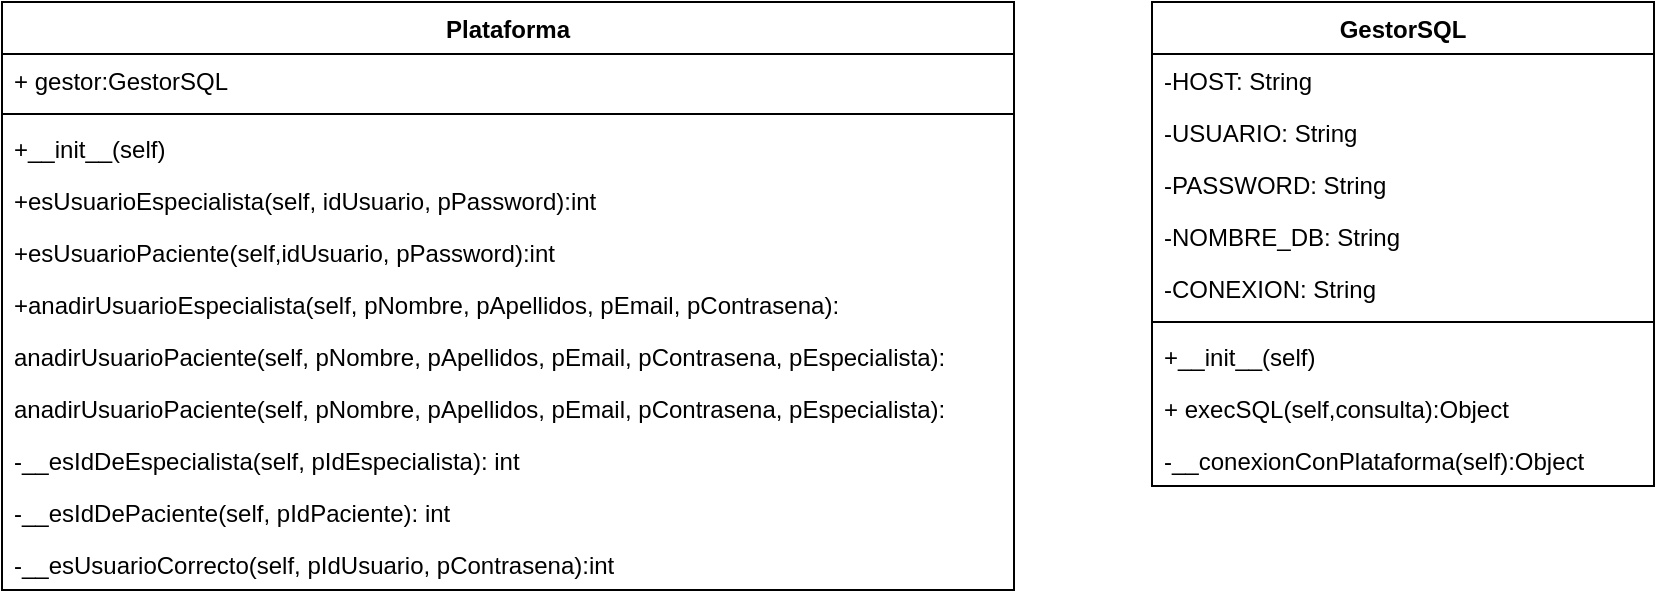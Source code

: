 <mxfile version="14.6.13" type="device"><diagram id="bTxnl6Gj8wP0MlunCI_s" name="Page-1"><mxGraphModel dx="460" dy="784" grid="0" gridSize="10" guides="1" tooltips="1" connect="1" arrows="1" fold="1" page="1" pageScale="1" pageWidth="827" pageHeight="1169" math="0" shadow="0"><root><mxCell id="0"/><mxCell id="1" parent="0"/><mxCell id="cXdiP5nFBhsocx00V7tc-1" value="Plataforma" style="swimlane;fontStyle=1;align=center;verticalAlign=top;childLayout=stackLayout;horizontal=1;startSize=26;horizontalStack=0;resizeParent=1;resizeParentMax=0;resizeLast=0;collapsible=1;marginBottom=0;" parent="1" vertex="1"><mxGeometry x="38" y="65" width="506" height="294" as="geometry"/></mxCell><mxCell id="cXdiP5nFBhsocx00V7tc-2" value="+ gestor:GestorSQL" style="text;strokeColor=none;fillColor=none;align=left;verticalAlign=top;spacingLeft=4;spacingRight=4;overflow=hidden;rotatable=0;points=[[0,0.5],[1,0.5]];portConstraint=eastwest;" parent="cXdiP5nFBhsocx00V7tc-1" vertex="1"><mxGeometry y="26" width="506" height="26" as="geometry"/></mxCell><mxCell id="cXdiP5nFBhsocx00V7tc-3" value="" style="line;strokeWidth=1;fillColor=none;align=left;verticalAlign=middle;spacingTop=-1;spacingLeft=3;spacingRight=3;rotatable=0;labelPosition=right;points=[];portConstraint=eastwest;" parent="cXdiP5nFBhsocx00V7tc-1" vertex="1"><mxGeometry y="52" width="506" height="8" as="geometry"/></mxCell><mxCell id="o_B-OSjr3bAn6SI8TWHm-3" value="+__init__(self)" style="text;strokeColor=none;fillColor=none;align=left;verticalAlign=top;spacingLeft=4;spacingRight=4;overflow=hidden;rotatable=0;points=[[0,0.5],[1,0.5]];portConstraint=eastwest;" parent="cXdiP5nFBhsocx00V7tc-1" vertex="1"><mxGeometry y="60" width="506" height="26" as="geometry"/></mxCell><mxCell id="cXdiP5nFBhsocx00V7tc-4" value="+esUsuarioEspecialista(self, idUsuario, pPassword):int" style="text;strokeColor=none;fillColor=none;align=left;verticalAlign=top;spacingLeft=4;spacingRight=4;overflow=hidden;rotatable=0;points=[[0,0.5],[1,0.5]];portConstraint=eastwest;" parent="cXdiP5nFBhsocx00V7tc-1" vertex="1"><mxGeometry y="86" width="506" height="26" as="geometry"/></mxCell><mxCell id="cXdiP5nFBhsocx00V7tc-9" value="+esUsuarioPaciente(self,idUsuario, pPassword):int" style="text;strokeColor=none;fillColor=none;align=left;verticalAlign=top;spacingLeft=4;spacingRight=4;overflow=hidden;rotatable=0;points=[[0,0.5],[1,0.5]];portConstraint=eastwest;" parent="cXdiP5nFBhsocx00V7tc-1" vertex="1"><mxGeometry y="112" width="506" height="26" as="geometry"/></mxCell><mxCell id="sJA9CwSJzgcLRBn1E6Sh-1" value="+anadirUsuarioEspecialista(self, pNombre, pApellidos, pEmail, pContrasena):&#10;" style="text;strokeColor=none;fillColor=none;align=left;verticalAlign=top;spacingLeft=4;spacingRight=4;overflow=hidden;rotatable=0;points=[[0,0.5],[1,0.5]];portConstraint=eastwest;" vertex="1" parent="cXdiP5nFBhsocx00V7tc-1"><mxGeometry y="138" width="506" height="26" as="geometry"/></mxCell><mxCell id="sJA9CwSJzgcLRBn1E6Sh-2" value="anadirUsuarioPaciente(self, pNombre, pApellidos, pEmail, pContrasena, pEspecialista):&#10;" style="text;strokeColor=none;fillColor=none;align=left;verticalAlign=top;spacingLeft=4;spacingRight=4;overflow=hidden;rotatable=0;points=[[0,0.5],[1,0.5]];portConstraint=eastwest;" vertex="1" parent="cXdiP5nFBhsocx00V7tc-1"><mxGeometry y="164" width="506" height="26" as="geometry"/></mxCell><mxCell id="sJA9CwSJzgcLRBn1E6Sh-3" value="anadirUsuarioPaciente(self, pNombre, pApellidos, pEmail, pContrasena, pEspecialista):&#10;" style="text;strokeColor=none;fillColor=none;align=left;verticalAlign=top;spacingLeft=4;spacingRight=4;overflow=hidden;rotatable=0;points=[[0,0.5],[1,0.5]];portConstraint=eastwest;" vertex="1" parent="cXdiP5nFBhsocx00V7tc-1"><mxGeometry y="190" width="506" height="26" as="geometry"/></mxCell><mxCell id="sJA9CwSJzgcLRBn1E6Sh-4" value="-__esIdDeEspecialista(self, pIdEspecialista): int&#10;" style="text;strokeColor=none;fillColor=none;align=left;verticalAlign=top;spacingLeft=4;spacingRight=4;overflow=hidden;rotatable=0;points=[[0,0.5],[1,0.5]];portConstraint=eastwest;" vertex="1" parent="cXdiP5nFBhsocx00V7tc-1"><mxGeometry y="216" width="506" height="26" as="geometry"/></mxCell><mxCell id="sJA9CwSJzgcLRBn1E6Sh-5" value="-__esIdDePaciente(self, pIdPaciente): int&#10;" style="text;strokeColor=none;fillColor=none;align=left;verticalAlign=top;spacingLeft=4;spacingRight=4;overflow=hidden;rotatable=0;points=[[0,0.5],[1,0.5]];portConstraint=eastwest;" vertex="1" parent="cXdiP5nFBhsocx00V7tc-1"><mxGeometry y="242" width="506" height="26" as="geometry"/></mxCell><mxCell id="sJA9CwSJzgcLRBn1E6Sh-6" value="-__esUsuarioCorrecto(self, pIdUsuario, pContrasena):int&#10;&#10;" style="text;strokeColor=none;fillColor=none;align=left;verticalAlign=top;spacingLeft=4;spacingRight=4;overflow=hidden;rotatable=0;points=[[0,0.5],[1,0.5]];portConstraint=eastwest;" vertex="1" parent="cXdiP5nFBhsocx00V7tc-1"><mxGeometry y="268" width="506" height="26" as="geometry"/></mxCell><mxCell id="cXdiP5nFBhsocx00V7tc-5" value="GestorSQL" style="swimlane;fontStyle=1;align=center;verticalAlign=top;childLayout=stackLayout;horizontal=1;startSize=26;horizontalStack=0;resizeParent=1;resizeParentMax=0;resizeLast=0;collapsible=1;marginBottom=0;" parent="1" vertex="1"><mxGeometry x="613" y="65" width="251" height="242" as="geometry"/></mxCell><mxCell id="cXdiP5nFBhsocx00V7tc-6" value="-HOST: String&#10;" style="text;strokeColor=none;fillColor=none;align=left;verticalAlign=top;spacingLeft=4;spacingRight=4;overflow=hidden;rotatable=0;points=[[0,0.5],[1,0.5]];portConstraint=eastwest;" parent="cXdiP5nFBhsocx00V7tc-5" vertex="1"><mxGeometry y="26" width="251" height="26" as="geometry"/></mxCell><mxCell id="sJA9CwSJzgcLRBn1E6Sh-12" value="-USUARIO: String&#10;" style="text;strokeColor=none;fillColor=none;align=left;verticalAlign=top;spacingLeft=4;spacingRight=4;overflow=hidden;rotatable=0;points=[[0,0.5],[1,0.5]];portConstraint=eastwest;" vertex="1" parent="cXdiP5nFBhsocx00V7tc-5"><mxGeometry y="52" width="251" height="26" as="geometry"/></mxCell><mxCell id="sJA9CwSJzgcLRBn1E6Sh-10" value="-PASSWORD: String&#10;" style="text;strokeColor=none;fillColor=none;align=left;verticalAlign=top;spacingLeft=4;spacingRight=4;overflow=hidden;rotatable=0;points=[[0,0.5],[1,0.5]];portConstraint=eastwest;" vertex="1" parent="cXdiP5nFBhsocx00V7tc-5"><mxGeometry y="78" width="251" height="26" as="geometry"/></mxCell><mxCell id="sJA9CwSJzgcLRBn1E6Sh-13" value="-NOMBRE_DB: String&#10;" style="text;strokeColor=none;fillColor=none;align=left;verticalAlign=top;spacingLeft=4;spacingRight=4;overflow=hidden;rotatable=0;points=[[0,0.5],[1,0.5]];portConstraint=eastwest;" vertex="1" parent="cXdiP5nFBhsocx00V7tc-5"><mxGeometry y="104" width="251" height="26" as="geometry"/></mxCell><mxCell id="sJA9CwSJzgcLRBn1E6Sh-11" value="-CONEXION: String&#10;" style="text;strokeColor=none;fillColor=none;align=left;verticalAlign=top;spacingLeft=4;spacingRight=4;overflow=hidden;rotatable=0;points=[[0,0.5],[1,0.5]];portConstraint=eastwest;" vertex="1" parent="cXdiP5nFBhsocx00V7tc-5"><mxGeometry y="130" width="251" height="26" as="geometry"/></mxCell><mxCell id="cXdiP5nFBhsocx00V7tc-7" value="" style="line;strokeWidth=1;fillColor=none;align=left;verticalAlign=middle;spacingTop=-1;spacingLeft=3;spacingRight=3;rotatable=0;labelPosition=right;points=[];portConstraint=eastwest;" parent="cXdiP5nFBhsocx00V7tc-5" vertex="1"><mxGeometry y="156" width="251" height="8" as="geometry"/></mxCell><mxCell id="sJA9CwSJzgcLRBn1E6Sh-7" value="+__init__(self)" style="text;strokeColor=none;fillColor=none;align=left;verticalAlign=top;spacingLeft=4;spacingRight=4;overflow=hidden;rotatable=0;points=[[0,0.5],[1,0.5]];portConstraint=eastwest;" vertex="1" parent="cXdiP5nFBhsocx00V7tc-5"><mxGeometry y="164" width="251" height="26" as="geometry"/></mxCell><mxCell id="cXdiP5nFBhsocx00V7tc-8" value="+ execSQL(self,consulta):Object" style="text;strokeColor=none;fillColor=none;align=left;verticalAlign=top;spacingLeft=4;spacingRight=4;overflow=hidden;rotatable=0;points=[[0,0.5],[1,0.5]];portConstraint=eastwest;" parent="cXdiP5nFBhsocx00V7tc-5" vertex="1"><mxGeometry y="190" width="251" height="26" as="geometry"/></mxCell><mxCell id="cXdiP5nFBhsocx00V7tc-10" value="-__conexionConPlataforma(self):Object" style="text;strokeColor=none;fillColor=none;align=left;verticalAlign=top;spacingLeft=4;spacingRight=4;overflow=hidden;rotatable=0;points=[[0,0.5],[1,0.5]];portConstraint=eastwest;" parent="cXdiP5nFBhsocx00V7tc-5" vertex="1"><mxGeometry y="216" width="251" height="26" as="geometry"/></mxCell></root></mxGraphModel></diagram></mxfile>